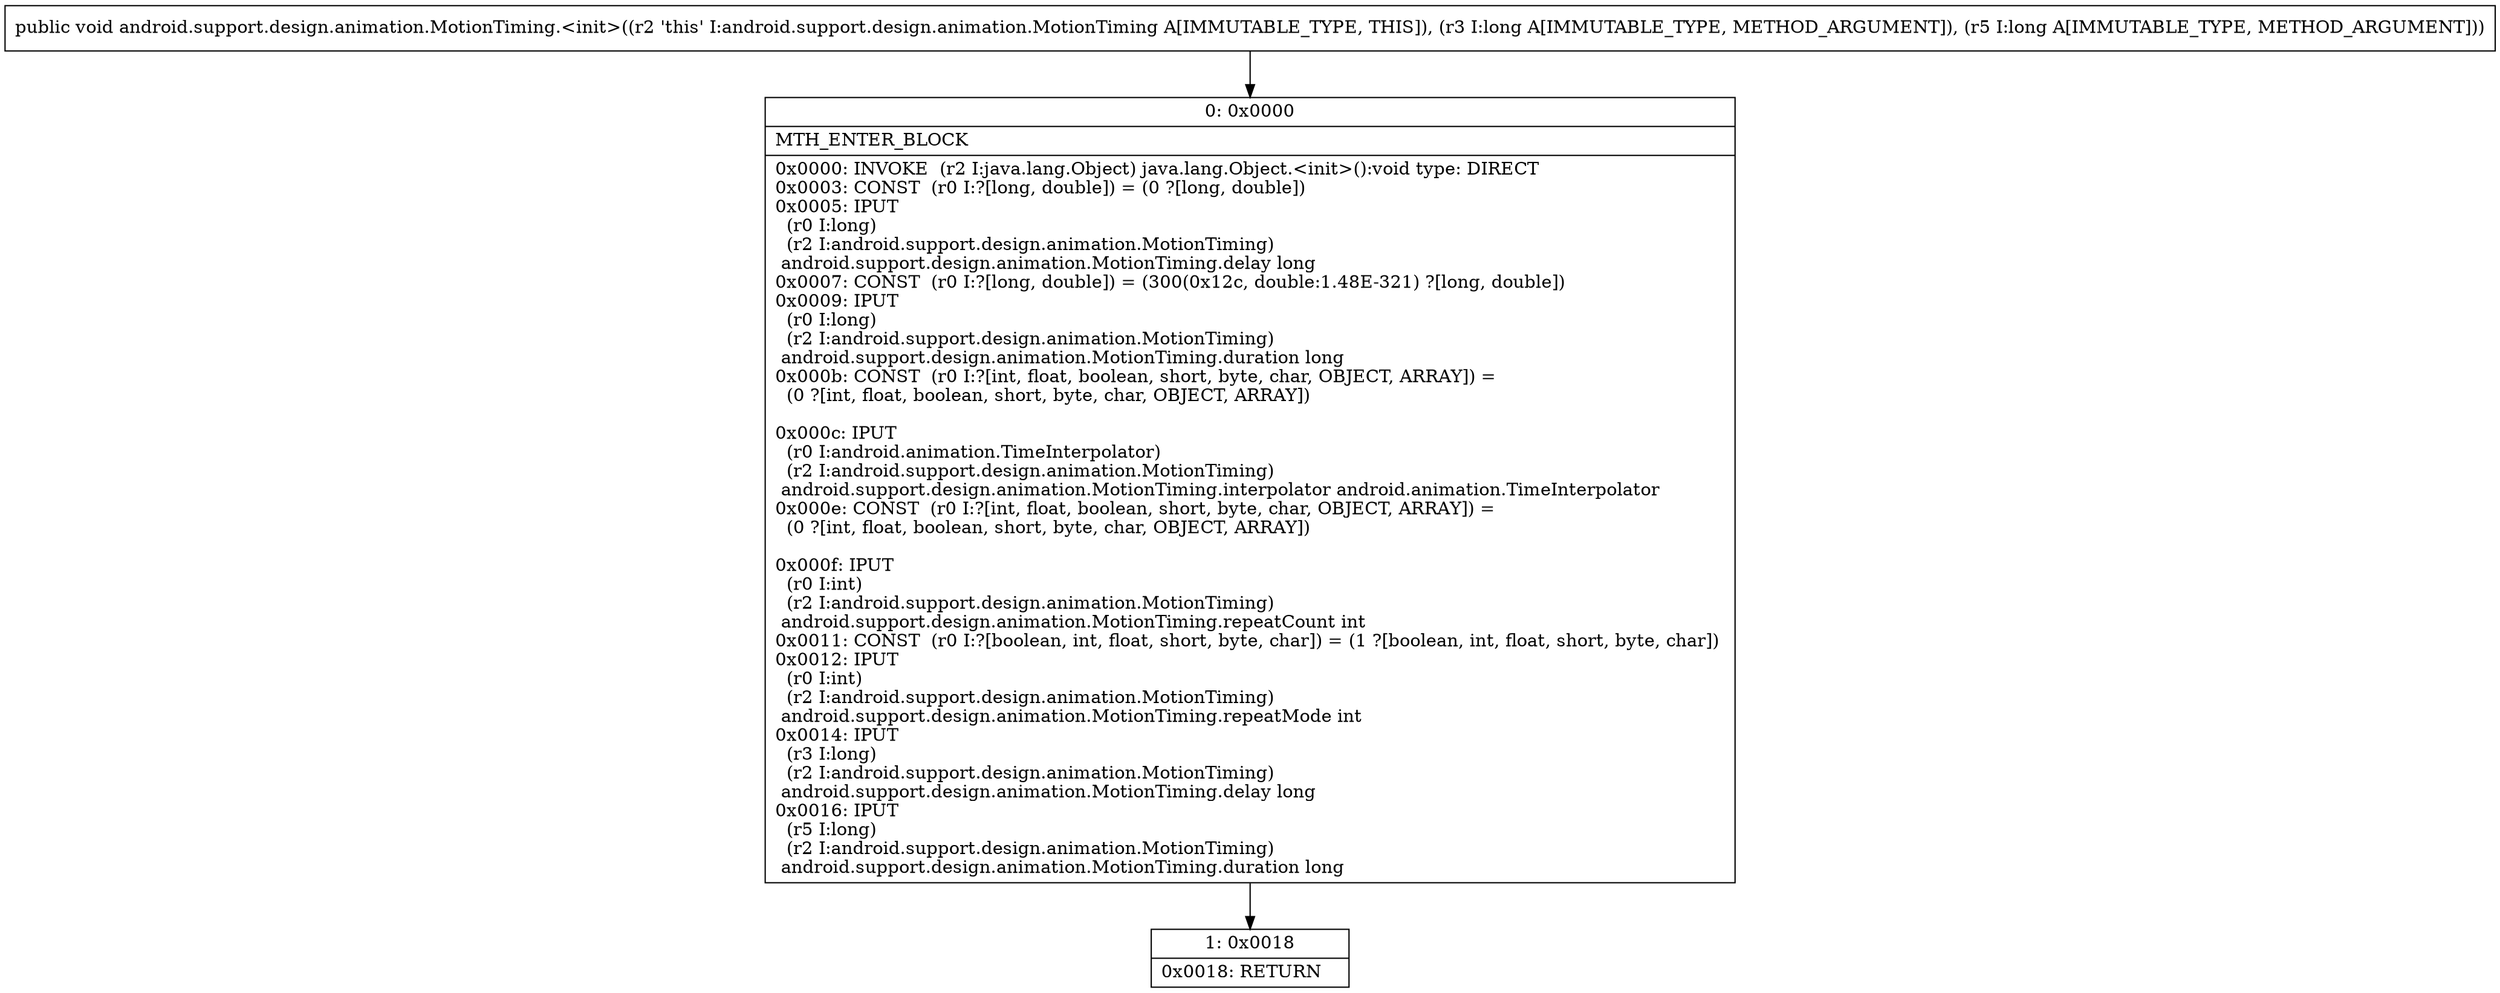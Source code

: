 digraph "CFG forandroid.support.design.animation.MotionTiming.\<init\>(JJ)V" {
Node_0 [shape=record,label="{0\:\ 0x0000|MTH_ENTER_BLOCK\l|0x0000: INVOKE  (r2 I:java.lang.Object) java.lang.Object.\<init\>():void type: DIRECT \l0x0003: CONST  (r0 I:?[long, double]) = (0 ?[long, double]) \l0x0005: IPUT  \l  (r0 I:long)\l  (r2 I:android.support.design.animation.MotionTiming)\l android.support.design.animation.MotionTiming.delay long \l0x0007: CONST  (r0 I:?[long, double]) = (300(0x12c, double:1.48E\-321) ?[long, double]) \l0x0009: IPUT  \l  (r0 I:long)\l  (r2 I:android.support.design.animation.MotionTiming)\l android.support.design.animation.MotionTiming.duration long \l0x000b: CONST  (r0 I:?[int, float, boolean, short, byte, char, OBJECT, ARRAY]) = \l  (0 ?[int, float, boolean, short, byte, char, OBJECT, ARRAY])\l \l0x000c: IPUT  \l  (r0 I:android.animation.TimeInterpolator)\l  (r2 I:android.support.design.animation.MotionTiming)\l android.support.design.animation.MotionTiming.interpolator android.animation.TimeInterpolator \l0x000e: CONST  (r0 I:?[int, float, boolean, short, byte, char, OBJECT, ARRAY]) = \l  (0 ?[int, float, boolean, short, byte, char, OBJECT, ARRAY])\l \l0x000f: IPUT  \l  (r0 I:int)\l  (r2 I:android.support.design.animation.MotionTiming)\l android.support.design.animation.MotionTiming.repeatCount int \l0x0011: CONST  (r0 I:?[boolean, int, float, short, byte, char]) = (1 ?[boolean, int, float, short, byte, char]) \l0x0012: IPUT  \l  (r0 I:int)\l  (r2 I:android.support.design.animation.MotionTiming)\l android.support.design.animation.MotionTiming.repeatMode int \l0x0014: IPUT  \l  (r3 I:long)\l  (r2 I:android.support.design.animation.MotionTiming)\l android.support.design.animation.MotionTiming.delay long \l0x0016: IPUT  \l  (r5 I:long)\l  (r2 I:android.support.design.animation.MotionTiming)\l android.support.design.animation.MotionTiming.duration long \l}"];
Node_1 [shape=record,label="{1\:\ 0x0018|0x0018: RETURN   \l}"];
MethodNode[shape=record,label="{public void android.support.design.animation.MotionTiming.\<init\>((r2 'this' I:android.support.design.animation.MotionTiming A[IMMUTABLE_TYPE, THIS]), (r3 I:long A[IMMUTABLE_TYPE, METHOD_ARGUMENT]), (r5 I:long A[IMMUTABLE_TYPE, METHOD_ARGUMENT])) }"];
MethodNode -> Node_0;
Node_0 -> Node_1;
}

